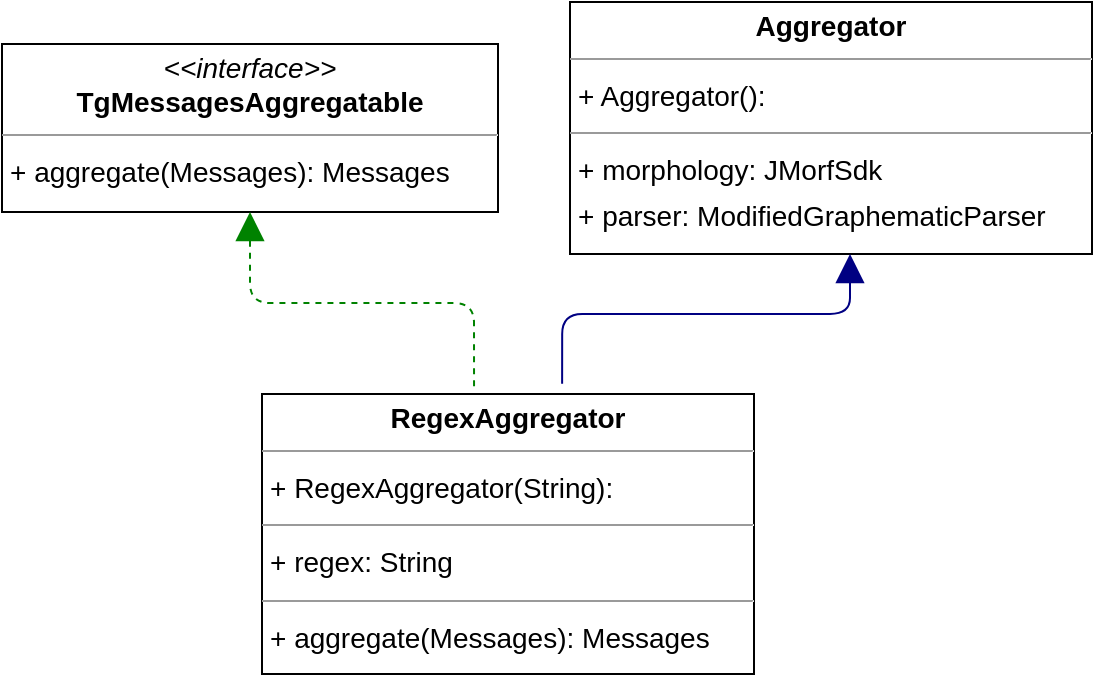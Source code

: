 <mxfile version="18.0.4" type="github"><diagram id="l1t_NgE3VceGk0Iwufo9" name="Page-1"><mxGraphModel dx="1346" dy="989" grid="1" gridSize="10" guides="1" tooltips="1" connect="1" arrows="1" fold="1" page="0" pageScale="1" pageWidth="827" pageHeight="1169" background="none" math="0" shadow="0"><root><mxCell id="0"/><mxCell id="1" parent="0"/><mxCell id="node1" value="&lt;p style=&quot;margin:0px;margin-top:4px;text-align:center;&quot;&gt;&lt;b&gt;Aggregator&lt;/b&gt;&lt;/p&gt;&lt;hr size=&quot;1&quot;/&gt;&lt;p style=&quot;margin:0 0 0 4px;line-height:1.6;&quot;&gt;+ Aggregator(): &lt;/p&gt;&lt;hr size=&quot;1&quot;/&gt;&lt;p style=&quot;margin:0 0 0 4px;line-height:1.6;&quot;&gt;+ morphology: JMorfSdk&lt;br/&gt;+ parser: ModifiedGraphematicParser&lt;/p&gt;" style="verticalAlign=top;align=left;overflow=fill;fontSize=14;fontFamily=Helvetica;html=1;rounded=0;shadow=0;comic=0;labelBackgroundColor=none;strokeWidth=1;" parent="1" vertex="1"><mxGeometry x="174" y="-26" width="261" height="126" as="geometry"/></mxCell><mxCell id="node0" value="&lt;p style=&quot;margin:0px;margin-top:4px;text-align:center;&quot;&gt;&lt;b&gt;RegexAggregator&lt;/b&gt;&lt;/p&gt;&lt;hr size=&quot;1&quot;/&gt;&lt;p style=&quot;margin:0 0 0 4px;line-height:1.6;&quot;&gt;+ RegexAggregator(String): &lt;/p&gt;&lt;hr size=&quot;1&quot;/&gt;&lt;p style=&quot;margin:0 0 0 4px;line-height:1.6;&quot;&gt;+ regex: String&lt;/p&gt;&lt;hr size=&quot;1&quot;/&gt;&lt;p style=&quot;margin:0 0 0 4px;line-height:1.6;&quot;&gt;+ aggregate(Messages): Messages&lt;/p&gt;" style="verticalAlign=top;align=left;overflow=fill;fontSize=14;fontFamily=Helvetica;html=1;rounded=0;shadow=0;comic=0;labelBackgroundColor=none;strokeWidth=1;" parent="1" vertex="1"><mxGeometry x="20" y="170" width="246" height="140" as="geometry"/></mxCell><mxCell id="node2" value="&lt;p style=&quot;margin:0px;margin-top:4px;text-align:center;&quot;&gt;&lt;i&gt;&amp;lt;&amp;lt;interface&amp;gt;&amp;gt;&lt;/i&gt;&lt;br/&gt;&lt;b&gt;TgMessagesAggregatable&lt;/b&gt;&lt;/p&gt;&lt;hr size=&quot;1&quot;/&gt;&lt;p style=&quot;margin:0 0 0 4px;line-height:1.6;&quot;&gt;+ aggregate(Messages): Messages&lt;/p&gt;" style="verticalAlign=top;align=left;overflow=fill;fontSize=14;fontFamily=Helvetica;html=1;rounded=0;shadow=0;comic=0;labelBackgroundColor=none;strokeWidth=1;" parent="1" vertex="1"><mxGeometry x="-110" y="-5" width="248" height="84" as="geometry"/></mxCell><mxCell id="edge0" value="" style="html=1;rounded=1;edgeStyle=orthogonalEdgeStyle;dashed=0;startArrow=none;endArrow=block;endSize=12;strokeColor=#000082;exitX=0.61;exitY=-0.037;exitDx=0;exitDy=0;exitPerimeter=0;" parent="1" source="node0" target="node1" edge="1"><mxGeometry width="50" height="50" relative="1" as="geometry"><Array as="points"><mxPoint x="170" y="130"/><mxPoint x="314" y="130"/></Array></mxGeometry></mxCell><mxCell id="edge1" value="" style="html=1;rounded=1;edgeStyle=orthogonalEdgeStyle;dashed=1;startArrow=none;endArrow=block;endSize=12;strokeColor=#008200;exitX=0.431;exitY=-0.028;exitDx=0;exitDy=0;entryX=0.500;entryY=1.000;entryDx=0;entryDy=0;exitPerimeter=0;" parent="1" source="node0" target="node2" edge="1"><mxGeometry width="50" height="50" relative="1" as="geometry"><Array as="points"/></mxGeometry></mxCell></root></mxGraphModel></diagram></mxfile>